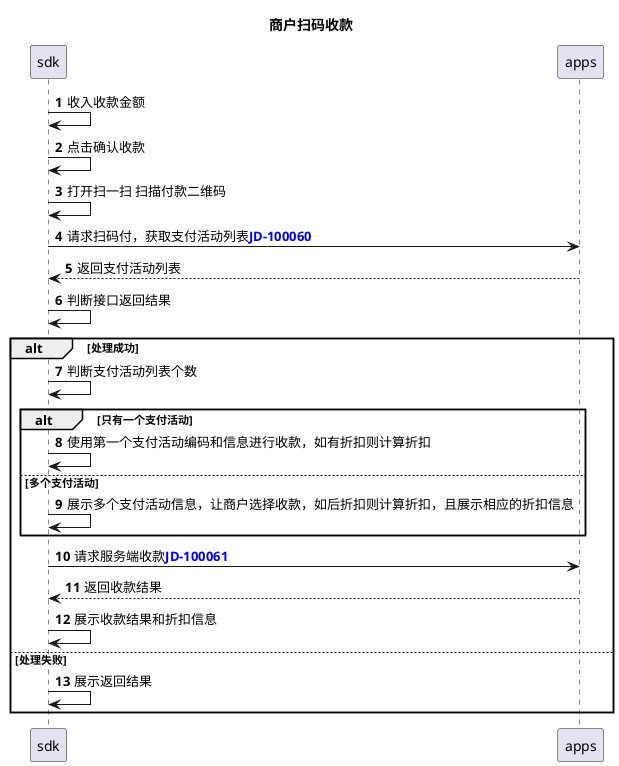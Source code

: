 @startuml
title:商户扫码收款
autonumber
sdk->sdk:收入收款金额
sdk->sdk:点击确认收款
sdk->sdk:打开扫一扫 扫描付款二维码
sdk->apps:请求扫码付，获取支付活动列表<font color=blue><b>JD-100060</font>
apps-->sdk:返回支付活动列表
sdk->sdk:判断接口返回结果
alt 处理成功
sdk->sdk:判断支付活动列表个数
alt 只有一个支付活动
sdk->sdk:使用第一个支付活动编码和信息进行收款，如有折扣则计算折扣
else 多个支付活动
sdk->sdk:展示多个支付活动信息，让商户选择收款，如后折扣则计算折扣，且展示相应的折扣信息
end
sdk->apps:请求服务端收款<font color=blue><b>JD-100061</font>
apps-->sdk:返回收款结果
sdk->sdk:展示收款结果和折扣信息
else 处理失败
sdk->sdk:展示返回结果
end

@enduml